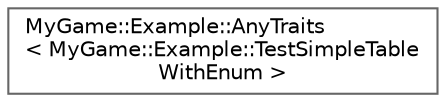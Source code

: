 digraph "Graphical Class Hierarchy"
{
 // LATEX_PDF_SIZE
  bgcolor="transparent";
  edge [fontname=Helvetica,fontsize=10,labelfontname=Helvetica,labelfontsize=10];
  node [fontname=Helvetica,fontsize=10,shape=box,height=0.2,width=0.4];
  rankdir="LR";
  Node0 [id="Node000000",label="MyGame::Example::AnyTraits\l\< MyGame::Example::TestSimpleTable\lWithEnum \>",height=0.2,width=0.4,color="grey40", fillcolor="white", style="filled",URL="$structMyGame_1_1Example_1_1AnyTraits_3_01MyGame_1_1Example_1_1TestSimpleTableWithEnum_01_4.html",tooltip=" "];
}
